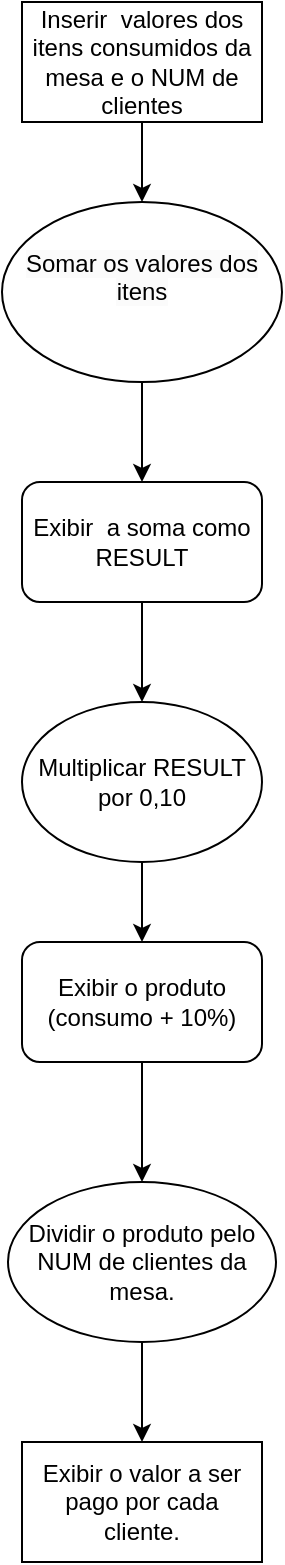 <mxfile version="21.3.6" type="github">
  <diagram name="Página-1" id="0C5V6CCvzbcogAtozVMo">
    <mxGraphModel dx="825" dy="444" grid="1" gridSize="10" guides="1" tooltips="1" connect="1" arrows="1" fold="1" page="1" pageScale="1" pageWidth="827" pageHeight="1169" math="0" shadow="0">
      <root>
        <mxCell id="0" />
        <mxCell id="1" parent="0" />
        <mxCell id="vNIl_TfS7yqQCmFnllw4-10" value="" style="edgeStyle=orthogonalEdgeStyle;rounded=0;orthogonalLoop=1;jettySize=auto;html=1;" edge="1" parent="1" source="vNIl_TfS7yqQCmFnllw4-1" target="vNIl_TfS7yqQCmFnllw4-9">
          <mxGeometry relative="1" as="geometry" />
        </mxCell>
        <mxCell id="vNIl_TfS7yqQCmFnllw4-1" value="Inserir&amp;nbsp; valores dos itens consumidos da mesa e o NUM de clientes" style="rounded=0;whiteSpace=wrap;html=1;" vertex="1" parent="1">
          <mxGeometry x="354" y="20" width="120" height="60" as="geometry" />
        </mxCell>
        <mxCell id="vNIl_TfS7yqQCmFnllw4-13" value="" style="edgeStyle=orthogonalEdgeStyle;rounded=0;orthogonalLoop=1;jettySize=auto;html=1;" edge="1" parent="1" source="vNIl_TfS7yqQCmFnllw4-5" target="vNIl_TfS7yqQCmFnllw4-12">
          <mxGeometry relative="1" as="geometry" />
        </mxCell>
        <mxCell id="vNIl_TfS7yqQCmFnllw4-5" value="Exibir&amp;nbsp; a soma como RESULT" style="rounded=1;whiteSpace=wrap;html=1;" vertex="1" parent="1">
          <mxGeometry x="354" y="260" width="120" height="60" as="geometry" />
        </mxCell>
        <mxCell id="vNIl_TfS7yqQCmFnllw4-16" value="" style="edgeStyle=orthogonalEdgeStyle;rounded=0;orthogonalLoop=1;jettySize=auto;html=1;" edge="1" parent="1" source="vNIl_TfS7yqQCmFnllw4-7" target="vNIl_TfS7yqQCmFnllw4-15">
          <mxGeometry relative="1" as="geometry" />
        </mxCell>
        <mxCell id="vNIl_TfS7yqQCmFnllw4-7" value="Exibir o produto (consumo + 10%)" style="rounded=1;whiteSpace=wrap;html=1;" vertex="1" parent="1">
          <mxGeometry x="354" y="490" width="120" height="60" as="geometry" />
        </mxCell>
        <mxCell id="vNIl_TfS7yqQCmFnllw4-11" value="" style="edgeStyle=orthogonalEdgeStyle;rounded=0;orthogonalLoop=1;jettySize=auto;html=1;" edge="1" parent="1" source="vNIl_TfS7yqQCmFnllw4-9" target="vNIl_TfS7yqQCmFnllw4-5">
          <mxGeometry relative="1" as="geometry" />
        </mxCell>
        <mxCell id="vNIl_TfS7yqQCmFnllw4-9" value="&#xa;&lt;span style=&quot;color: rgb(0, 0, 0); font-family: Helvetica; font-size: 12px; font-style: normal; font-variant-ligatures: normal; font-variant-caps: normal; font-weight: 400; letter-spacing: normal; orphans: 2; text-align: center; text-indent: 0px; text-transform: none; widows: 2; word-spacing: 0px; -webkit-text-stroke-width: 0px; background-color: rgb(251, 251, 251); text-decoration-thickness: initial; text-decoration-style: initial; text-decoration-color: initial; float: none; display: inline !important;&quot;&gt;Somar os valores dos itens&lt;/span&gt;&#xa;&#xa;" style="ellipse;whiteSpace=wrap;html=1;" vertex="1" parent="1">
          <mxGeometry x="344" y="120" width="140" height="90" as="geometry" />
        </mxCell>
        <mxCell id="vNIl_TfS7yqQCmFnllw4-14" value="" style="edgeStyle=orthogonalEdgeStyle;rounded=0;orthogonalLoop=1;jettySize=auto;html=1;" edge="1" parent="1" source="vNIl_TfS7yqQCmFnllw4-12" target="vNIl_TfS7yqQCmFnllw4-7">
          <mxGeometry relative="1" as="geometry" />
        </mxCell>
        <mxCell id="vNIl_TfS7yqQCmFnllw4-12" value="Multiplicar RESULT por 0,10" style="ellipse;whiteSpace=wrap;html=1;" vertex="1" parent="1">
          <mxGeometry x="354" y="370" width="120" height="80" as="geometry" />
        </mxCell>
        <mxCell id="vNIl_TfS7yqQCmFnllw4-18" value="" style="edgeStyle=orthogonalEdgeStyle;rounded=0;orthogonalLoop=1;jettySize=auto;html=1;" edge="1" parent="1" source="vNIl_TfS7yqQCmFnllw4-15" target="vNIl_TfS7yqQCmFnllw4-17">
          <mxGeometry relative="1" as="geometry" />
        </mxCell>
        <mxCell id="vNIl_TfS7yqQCmFnllw4-15" value="Dividir o produto pelo NUM de clientes da mesa." style="ellipse;whiteSpace=wrap;html=1;" vertex="1" parent="1">
          <mxGeometry x="347" y="610" width="134" height="80" as="geometry" />
        </mxCell>
        <mxCell id="vNIl_TfS7yqQCmFnllw4-17" value="Exibir o valor a ser pago por cada cliente." style="rounded=0;whiteSpace=wrap;html=1;" vertex="1" parent="1">
          <mxGeometry x="354" y="740" width="120" height="60" as="geometry" />
        </mxCell>
      </root>
    </mxGraphModel>
  </diagram>
</mxfile>
